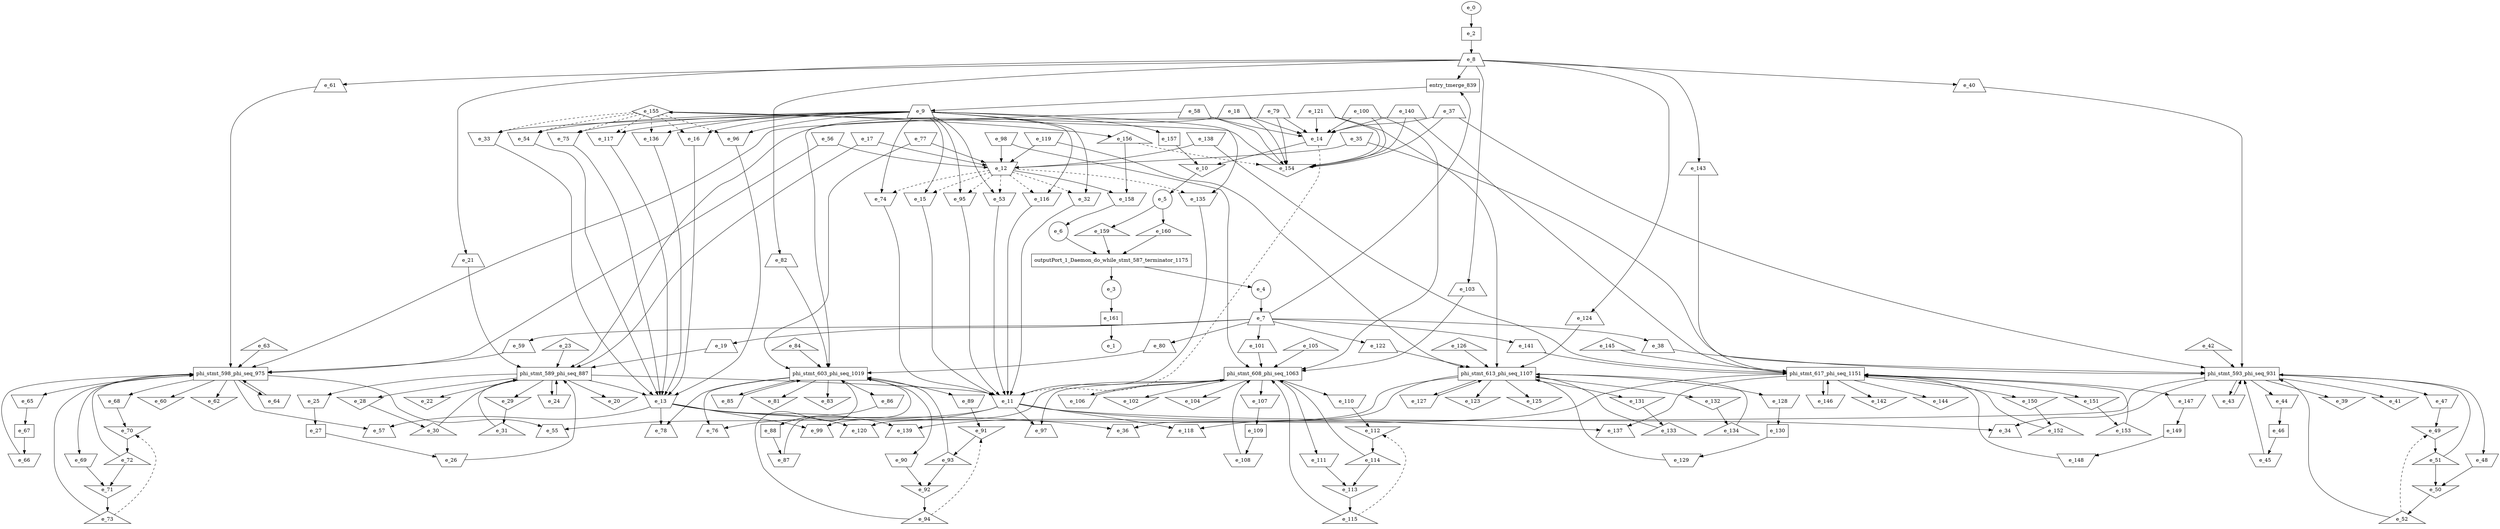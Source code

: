 digraph control_path {
  e_0: entry_node : n ;
  e_1: exit_node : s ;
  e_2 [shape = dot];
  e_3 [shape = circle];
  e_4 [shape = circle];
  e_5 [shape = circle];
  e_6 [shape = circle];
  e_7 [shape = trapezium];
  e_8 [shape = trapezium];
  e_9 [shape = trapezium];
  e_10 [shape = invtriangle];
  e_11 [shape = invtrapezium];
  e_12 [shape = invtrapezium];
  e_13 [shape = invtrapezium];
  e_14 [shape = invtrapezium];
  e_15 [shape = invtrapezium];
  e_16 [shape = invtrapezium];
  e_17 [shape = invtrapezium];
  e_18 [shape = trapezium];
  e_19 [shape = trapezium];
  e_20 [shape = invtriangle];
  e_21 [shape = trapezium];
  e_22 [shape = invtriangle];
  e_23 [shape = triangle];
  e_24 [shape = invtrapezium];
  e_25 [shape = invtrapezium];
  e_26 [shape = invtrapezium];
  e_27 [shape = dot];
  e_28 [shape = invtriangle];
  e_29 [shape = invtriangle];
  e_30 [shape = triangle];
  e_31 [shape = triangle];
  e_32 [shape = invtrapezium];
  e_33 [shape = invtrapezium];
  e_34 [shape = trapezium];
  e_35 [shape = invtrapezium];
  e_36 [shape = trapezium];
  e_37 [shape = trapezium];
  e_38 [shape = trapezium];
  e_39 [shape = invtriangle];
  e_40 [shape = trapezium];
  e_41 [shape = invtriangle];
  e_42 [shape = triangle];
  e_43 [shape = invtrapezium];
  e_44 [shape = invtrapezium];
  e_45 [shape = invtrapezium];
  e_46 [shape = dot];
  e_47 [shape = invtrapezium];
  e_48 [shape = invtrapezium];
  e_49 [shape = invtriangle];
  e_50 [shape = invtriangle];
  e_51 [shape = triangle];
  e_52 [shape = triangle];
  e_53 [shape = invtrapezium];
  e_54 [shape = invtrapezium];
  e_55 [shape = trapezium];
  e_56 [shape = invtrapezium];
  e_57 [shape = trapezium];
  e_58 [shape = trapezium];
  e_59 [shape = trapezium];
  e_60 [shape = invtriangle];
  e_61 [shape = trapezium];
  e_62 [shape = invtriangle];
  e_63 [shape = triangle];
  e_64 [shape = invtrapezium];
  e_65 [shape = invtrapezium];
  e_66 [shape = invtrapezium];
  e_67 [shape = dot];
  e_68 [shape = invtrapezium];
  e_69 [shape = invtrapezium];
  e_70 [shape = invtriangle];
  e_71 [shape = invtriangle];
  e_72 [shape = triangle];
  e_73 [shape = triangle];
  e_74 [shape = invtrapezium];
  e_75 [shape = invtrapezium];
  e_76 [shape = trapezium];
  e_77 [shape = invtrapezium];
  e_78 [shape = trapezium];
  e_79 [shape = trapezium];
  e_80 [shape = trapezium];
  e_81 [shape = invtriangle];
  e_82 [shape = trapezium];
  e_83 [shape = invtriangle];
  e_84 [shape = triangle];
  e_85 [shape = invtrapezium];
  e_86 [shape = invtrapezium];
  e_87 [shape = invtrapezium];
  e_88 [shape = dot];
  e_89 [shape = invtrapezium];
  e_90 [shape = invtrapezium];
  e_91 [shape = invtriangle];
  e_92 [shape = invtriangle];
  e_93 [shape = triangle];
  e_94 [shape = triangle];
  e_95 [shape = invtrapezium];
  e_96 [shape = invtrapezium];
  e_97 [shape = trapezium];
  e_98 [shape = invtrapezium];
  e_99 [shape = trapezium];
  e_100 [shape = trapezium];
  e_101 [shape = trapezium];
  e_102 [shape = invtriangle];
  e_103 [shape = trapezium];
  e_104 [shape = invtriangle];
  e_105 [shape = triangle];
  e_106 [shape = invtrapezium];
  e_107 [shape = invtrapezium];
  e_108 [shape = invtrapezium];
  e_109 [shape = dot];
  e_110 [shape = invtrapezium];
  e_111 [shape = invtrapezium];
  e_112 [shape = invtriangle];
  e_113 [shape = invtriangle];
  e_114 [shape = triangle];
  e_115 [shape = triangle];
  e_116 [shape = invtrapezium];
  e_117 [shape = invtrapezium];
  e_118 [shape = trapezium];
  e_119 [shape = invtrapezium];
  e_120 [shape = trapezium];
  e_121 [shape = trapezium];
  e_122 [shape = trapezium];
  e_123 [shape = invtriangle];
  e_124 [shape = trapezium];
  e_125 [shape = invtriangle];
  e_126 [shape = triangle];
  e_127 [shape = invtrapezium];
  e_128 [shape = invtrapezium];
  e_129 [shape = invtrapezium];
  e_130 [shape = dot];
  e_131 [shape = invtriangle];
  e_132 [shape = invtriangle];
  e_133 [shape = triangle];
  e_134 [shape = triangle];
  e_135 [shape = invtrapezium];
  e_136 [shape = invtrapezium];
  e_137 [shape = trapezium];
  e_138 [shape = invtrapezium];
  e_139 [shape = trapezium];
  e_140 [shape = trapezium];
  e_141 [shape = trapezium];
  e_142 [shape = invtriangle];
  e_143 [shape = trapezium];
  e_144 [shape = invtriangle];
  e_145 [shape = triangle];
  e_146 [shape = invtrapezium];
  e_147 [shape = invtrapezium];
  e_148 [shape = invtrapezium];
  e_149 [shape = dot];
  e_150 [shape = invtriangle];
  e_151 [shape = invtriangle];
  e_152 [shape = triangle];
  e_153 [shape = triangle];
  e_154 [shape = invtriangle];
  e_155 [shape = diamond];
  e_156 [shape = triangle];
  e_157 [shape = dot];
  e_158 [shape = invtrapezium];
  e_159 [shape = triangle];
  e_160 [shape = triangle];
  e_161 [shape = dot];
  e_161 -> e_1;
  e_0 -> e_2;
  e_10 -> e_5;
  e_158 -> e_6;
  e_4 -> e_7;
  e_2 -> e_8;
  e_14 -> e_10;
  e_157 -> e_10;
  e_15 -> e_11;
  e_32 -> e_11;
  e_53 -> e_11;
  e_74 -> e_11;
  e_95 -> e_11;
  e_116 -> e_11;
  e_135 -> e_11;
  e_14 -> e_11[style = dashed];
  e_17 -> e_12;
  e_35 -> e_12;
  e_56 -> e_12;
  e_77 -> e_12;
  e_98 -> e_12;
  e_119 -> e_12;
  e_138 -> e_12;
  e_16 -> e_13;
  e_33 -> e_13;
  e_54 -> e_13;
  e_75 -> e_13;
  e_96 -> e_13;
  e_117 -> e_13;
  e_136 -> e_13;
  e_18 -> e_14;
  e_37 -> e_14;
  e_58 -> e_14;
  e_79 -> e_14;
  e_100 -> e_14;
  e_121 -> e_14;
  e_140 -> e_14;
  e_9 -> e_15;
  e_12 -> e_15[style = dashed];
  e_9 -> e_16;
  e_155 -> e_16[style = dashed];
  e_7 -> e_19;
  e_8 -> e_21;
  e_27 -> e_26;
  e_25 -> e_27;
  e_28 -> e_30;
  e_29 -> e_31;
  e_9 -> e_32;
  e_12 -> e_32[style = dashed];
  e_9 -> e_33;
  e_155 -> e_33[style = dashed];
  e_11 -> e_34;
  e_13 -> e_36;
  e_7 -> e_38;
  e_8 -> e_40;
  e_46 -> e_45;
  e_44 -> e_46;
  e_47 -> e_49;
  e_52 -> e_49[style = dashed];
  e_48 -> e_50;
  e_51 -> e_50;
  e_49 -> e_51;
  e_50 -> e_52;
  e_9 -> e_53;
  e_12 -> e_53[style = dashed];
  e_9 -> e_54;
  e_155 -> e_54[style = dashed];
  e_11 -> e_55;
  e_13 -> e_57;
  e_7 -> e_59;
  e_8 -> e_61;
  e_67 -> e_66;
  e_65 -> e_67;
  e_68 -> e_70;
  e_73 -> e_70[style = dashed];
  e_69 -> e_71;
  e_72 -> e_71;
  e_70 -> e_72;
  e_71 -> e_73;
  e_9 -> e_74;
  e_12 -> e_74[style = dashed];
  e_9 -> e_75;
  e_155 -> e_75[style = dashed];
  e_11 -> e_76;
  e_13 -> e_78;
  e_7 -> e_80;
  e_8 -> e_82;
  e_88 -> e_87;
  e_86 -> e_88;
  e_89 -> e_91;
  e_94 -> e_91[style = dashed];
  e_90 -> e_92;
  e_93 -> e_92;
  e_91 -> e_93;
  e_92 -> e_94;
  e_9 -> e_95;
  e_12 -> e_95[style = dashed];
  e_9 -> e_96;
  e_155 -> e_96[style = dashed];
  e_11 -> e_97;
  e_13 -> e_99;
  e_7 -> e_101;
  e_8 -> e_103;
  e_109 -> e_108;
  e_107 -> e_109;
  e_110 -> e_112;
  e_115 -> e_112[style = dashed];
  e_111 -> e_113;
  e_114 -> e_113;
  e_112 -> e_114;
  e_113 -> e_115;
  e_9 -> e_116;
  e_12 -> e_116[style = dashed];
  e_9 -> e_117;
  e_155 -> e_117[style = dashed];
  e_11 -> e_118;
  e_13 -> e_120;
  e_7 -> e_122;
  e_8 -> e_124;
  e_130 -> e_129;
  e_128 -> e_130;
  e_131 -> e_133;
  e_132 -> e_134;
  e_9 -> e_135;
  e_12 -> e_135[style = dashed];
  e_9 -> e_136;
  e_155 -> e_136[style = dashed];
  e_11 -> e_137;
  e_13 -> e_139;
  e_7 -> e_141;
  e_8 -> e_143;
  e_149 -> e_148;
  e_147 -> e_149;
  e_150 -> e_152;
  e_151 -> e_153;
  e_18 -> e_154;
  e_37 -> e_154;
  e_58 -> e_154;
  e_79 -> e_154;
  e_100 -> e_154;
  e_121 -> e_154;
  e_140 -> e_154;
  e_156 -> e_154[style = dashed];
  e_154 -> e_155;
  e_155 -> e_156;
  e_9 -> e_157;
  e_12 -> e_158;
  e_156 -> e_158;
  e_5 -> e_159;
  e_5 -> e_160;
  e_3 -> e_161;
  outputPort_1_Daemon_do_while_stmt_587_terminator_1175 [shape=rectangle];
e_6 -> outputPort_1_Daemon_do_while_stmt_587_terminator_1175;
e_160 -> outputPort_1_Daemon_do_while_stmt_587_terminator_1175;
e_159 -> outputPort_1_Daemon_do_while_stmt_587_terminator_1175;
outputPort_1_Daemon_do_while_stmt_587_terminator_1175 -> e_4;
outputPort_1_Daemon_do_while_stmt_587_terminator_1175 -> e_3;
  phi_stmt_589_phi_seq_887 [shape=rectangle];
e_21 -> phi_stmt_589_phi_seq_887;
phi_stmt_589_phi_seq_887 -> e_24;
phi_stmt_589_phi_seq_887 -> e_25;
phi_stmt_589_phi_seq_887 -> e_22;
e_24 -> phi_stmt_589_phi_seq_887;
e_26 -> phi_stmt_589_phi_seq_887;
e_19 -> phi_stmt_589_phi_seq_887;
phi_stmt_589_phi_seq_887 -> e_28;
phi_stmt_589_phi_seq_887 -> e_29;
phi_stmt_589_phi_seq_887 -> e_20;
e_30 -> phi_stmt_589_phi_seq_887;
e_31 -> phi_stmt_589_phi_seq_887;
e_17 -> phi_stmt_589_phi_seq_887;
e_18 -> phi_stmt_589_phi_seq_887;
phi_stmt_589_phi_seq_887 -> e_11;
phi_stmt_589_phi_seq_887 -> e_13;
e_23 -> phi_stmt_589_phi_seq_887;
  phi_stmt_593_phi_seq_931 [shape=rectangle];
e_40 -> phi_stmt_593_phi_seq_931;
phi_stmt_593_phi_seq_931 -> e_43;
phi_stmt_593_phi_seq_931 -> e_44;
phi_stmt_593_phi_seq_931 -> e_41;
e_43 -> phi_stmt_593_phi_seq_931;
e_45 -> phi_stmt_593_phi_seq_931;
e_38 -> phi_stmt_593_phi_seq_931;
phi_stmt_593_phi_seq_931 -> e_47;
phi_stmt_593_phi_seq_931 -> e_48;
phi_stmt_593_phi_seq_931 -> e_39;
e_51 -> phi_stmt_593_phi_seq_931;
e_52 -> phi_stmt_593_phi_seq_931;
e_35 -> phi_stmt_593_phi_seq_931;
e_37 -> phi_stmt_593_phi_seq_931;
phi_stmt_593_phi_seq_931 -> e_34;
phi_stmt_593_phi_seq_931 -> e_36;
e_42 -> phi_stmt_593_phi_seq_931;
  phi_stmt_598_phi_seq_975 [shape=rectangle];
e_61 -> phi_stmt_598_phi_seq_975;
phi_stmt_598_phi_seq_975 -> e_64;
phi_stmt_598_phi_seq_975 -> e_65;
phi_stmt_598_phi_seq_975 -> e_62;
e_64 -> phi_stmt_598_phi_seq_975;
e_66 -> phi_stmt_598_phi_seq_975;
e_59 -> phi_stmt_598_phi_seq_975;
phi_stmt_598_phi_seq_975 -> e_68;
phi_stmt_598_phi_seq_975 -> e_69;
phi_stmt_598_phi_seq_975 -> e_60;
e_72 -> phi_stmt_598_phi_seq_975;
e_73 -> phi_stmt_598_phi_seq_975;
e_56 -> phi_stmt_598_phi_seq_975;
e_58 -> phi_stmt_598_phi_seq_975;
phi_stmt_598_phi_seq_975 -> e_55;
phi_stmt_598_phi_seq_975 -> e_57;
e_63 -> phi_stmt_598_phi_seq_975;
  phi_stmt_603_phi_seq_1019 [shape=rectangle];
e_82 -> phi_stmt_603_phi_seq_1019;
phi_stmt_603_phi_seq_1019 -> e_85;
phi_stmt_603_phi_seq_1019 -> e_86;
phi_stmt_603_phi_seq_1019 -> e_83;
e_85 -> phi_stmt_603_phi_seq_1019;
e_87 -> phi_stmt_603_phi_seq_1019;
e_80 -> phi_stmt_603_phi_seq_1019;
phi_stmt_603_phi_seq_1019 -> e_89;
phi_stmt_603_phi_seq_1019 -> e_90;
phi_stmt_603_phi_seq_1019 -> e_81;
e_93 -> phi_stmt_603_phi_seq_1019;
e_94 -> phi_stmt_603_phi_seq_1019;
e_77 -> phi_stmt_603_phi_seq_1019;
e_79 -> phi_stmt_603_phi_seq_1019;
phi_stmt_603_phi_seq_1019 -> e_76;
phi_stmt_603_phi_seq_1019 -> e_78;
e_84 -> phi_stmt_603_phi_seq_1019;
  phi_stmt_608_phi_seq_1063 [shape=rectangle];
e_103 -> phi_stmt_608_phi_seq_1063;
phi_stmt_608_phi_seq_1063 -> e_106;
phi_stmt_608_phi_seq_1063 -> e_107;
phi_stmt_608_phi_seq_1063 -> e_104;
e_106 -> phi_stmt_608_phi_seq_1063;
e_108 -> phi_stmt_608_phi_seq_1063;
e_101 -> phi_stmt_608_phi_seq_1063;
phi_stmt_608_phi_seq_1063 -> e_110;
phi_stmt_608_phi_seq_1063 -> e_111;
phi_stmt_608_phi_seq_1063 -> e_102;
e_114 -> phi_stmt_608_phi_seq_1063;
e_115 -> phi_stmt_608_phi_seq_1063;
e_98 -> phi_stmt_608_phi_seq_1063;
e_100 -> phi_stmt_608_phi_seq_1063;
phi_stmt_608_phi_seq_1063 -> e_97;
phi_stmt_608_phi_seq_1063 -> e_99;
e_105 -> phi_stmt_608_phi_seq_1063;
  phi_stmt_613_phi_seq_1107 [shape=rectangle];
e_124 -> phi_stmt_613_phi_seq_1107;
phi_stmt_613_phi_seq_1107 -> e_127;
phi_stmt_613_phi_seq_1107 -> e_128;
phi_stmt_613_phi_seq_1107 -> e_125;
e_127 -> phi_stmt_613_phi_seq_1107;
e_129 -> phi_stmt_613_phi_seq_1107;
e_122 -> phi_stmt_613_phi_seq_1107;
phi_stmt_613_phi_seq_1107 -> e_131;
phi_stmt_613_phi_seq_1107 -> e_132;
phi_stmt_613_phi_seq_1107 -> e_123;
e_133 -> phi_stmt_613_phi_seq_1107;
e_134 -> phi_stmt_613_phi_seq_1107;
e_119 -> phi_stmt_613_phi_seq_1107;
e_121 -> phi_stmt_613_phi_seq_1107;
phi_stmt_613_phi_seq_1107 -> e_118;
phi_stmt_613_phi_seq_1107 -> e_120;
e_126 -> phi_stmt_613_phi_seq_1107;
  phi_stmt_617_phi_seq_1151 [shape=rectangle];
e_143 -> phi_stmt_617_phi_seq_1151;
phi_stmt_617_phi_seq_1151 -> e_146;
phi_stmt_617_phi_seq_1151 -> e_147;
phi_stmt_617_phi_seq_1151 -> e_144;
e_146 -> phi_stmt_617_phi_seq_1151;
e_148 -> phi_stmt_617_phi_seq_1151;
e_141 -> phi_stmt_617_phi_seq_1151;
phi_stmt_617_phi_seq_1151 -> e_150;
phi_stmt_617_phi_seq_1151 -> e_151;
phi_stmt_617_phi_seq_1151 -> e_142;
e_152 -> phi_stmt_617_phi_seq_1151;
e_153 -> phi_stmt_617_phi_seq_1151;
e_138 -> phi_stmt_617_phi_seq_1151;
e_140 -> phi_stmt_617_phi_seq_1151;
phi_stmt_617_phi_seq_1151 -> e_137;
phi_stmt_617_phi_seq_1151 -> e_139;
e_145 -> phi_stmt_617_phi_seq_1151;
entry_tmerge_839 [shape = rectangle]; 
e_7 -> entry_tmerge_839;
e_8 -> entry_tmerge_839;
entry_tmerge_839 -> e_9;
}
